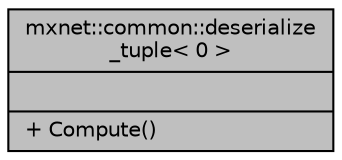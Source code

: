 digraph "mxnet::common::deserialize_tuple&lt; 0 &gt;"
{
  edge [fontname="Helvetica",fontsize="10",labelfontname="Helvetica",labelfontsize="10"];
  node [fontname="Helvetica",fontsize="10",shape=record];
  Node1 [label="{mxnet::common::deserialize\l_tuple\< 0 \>\n||+ Compute()\l}",height=0.2,width=0.4,color="black", fillcolor="grey75", style="filled", fontcolor="black"];
}
